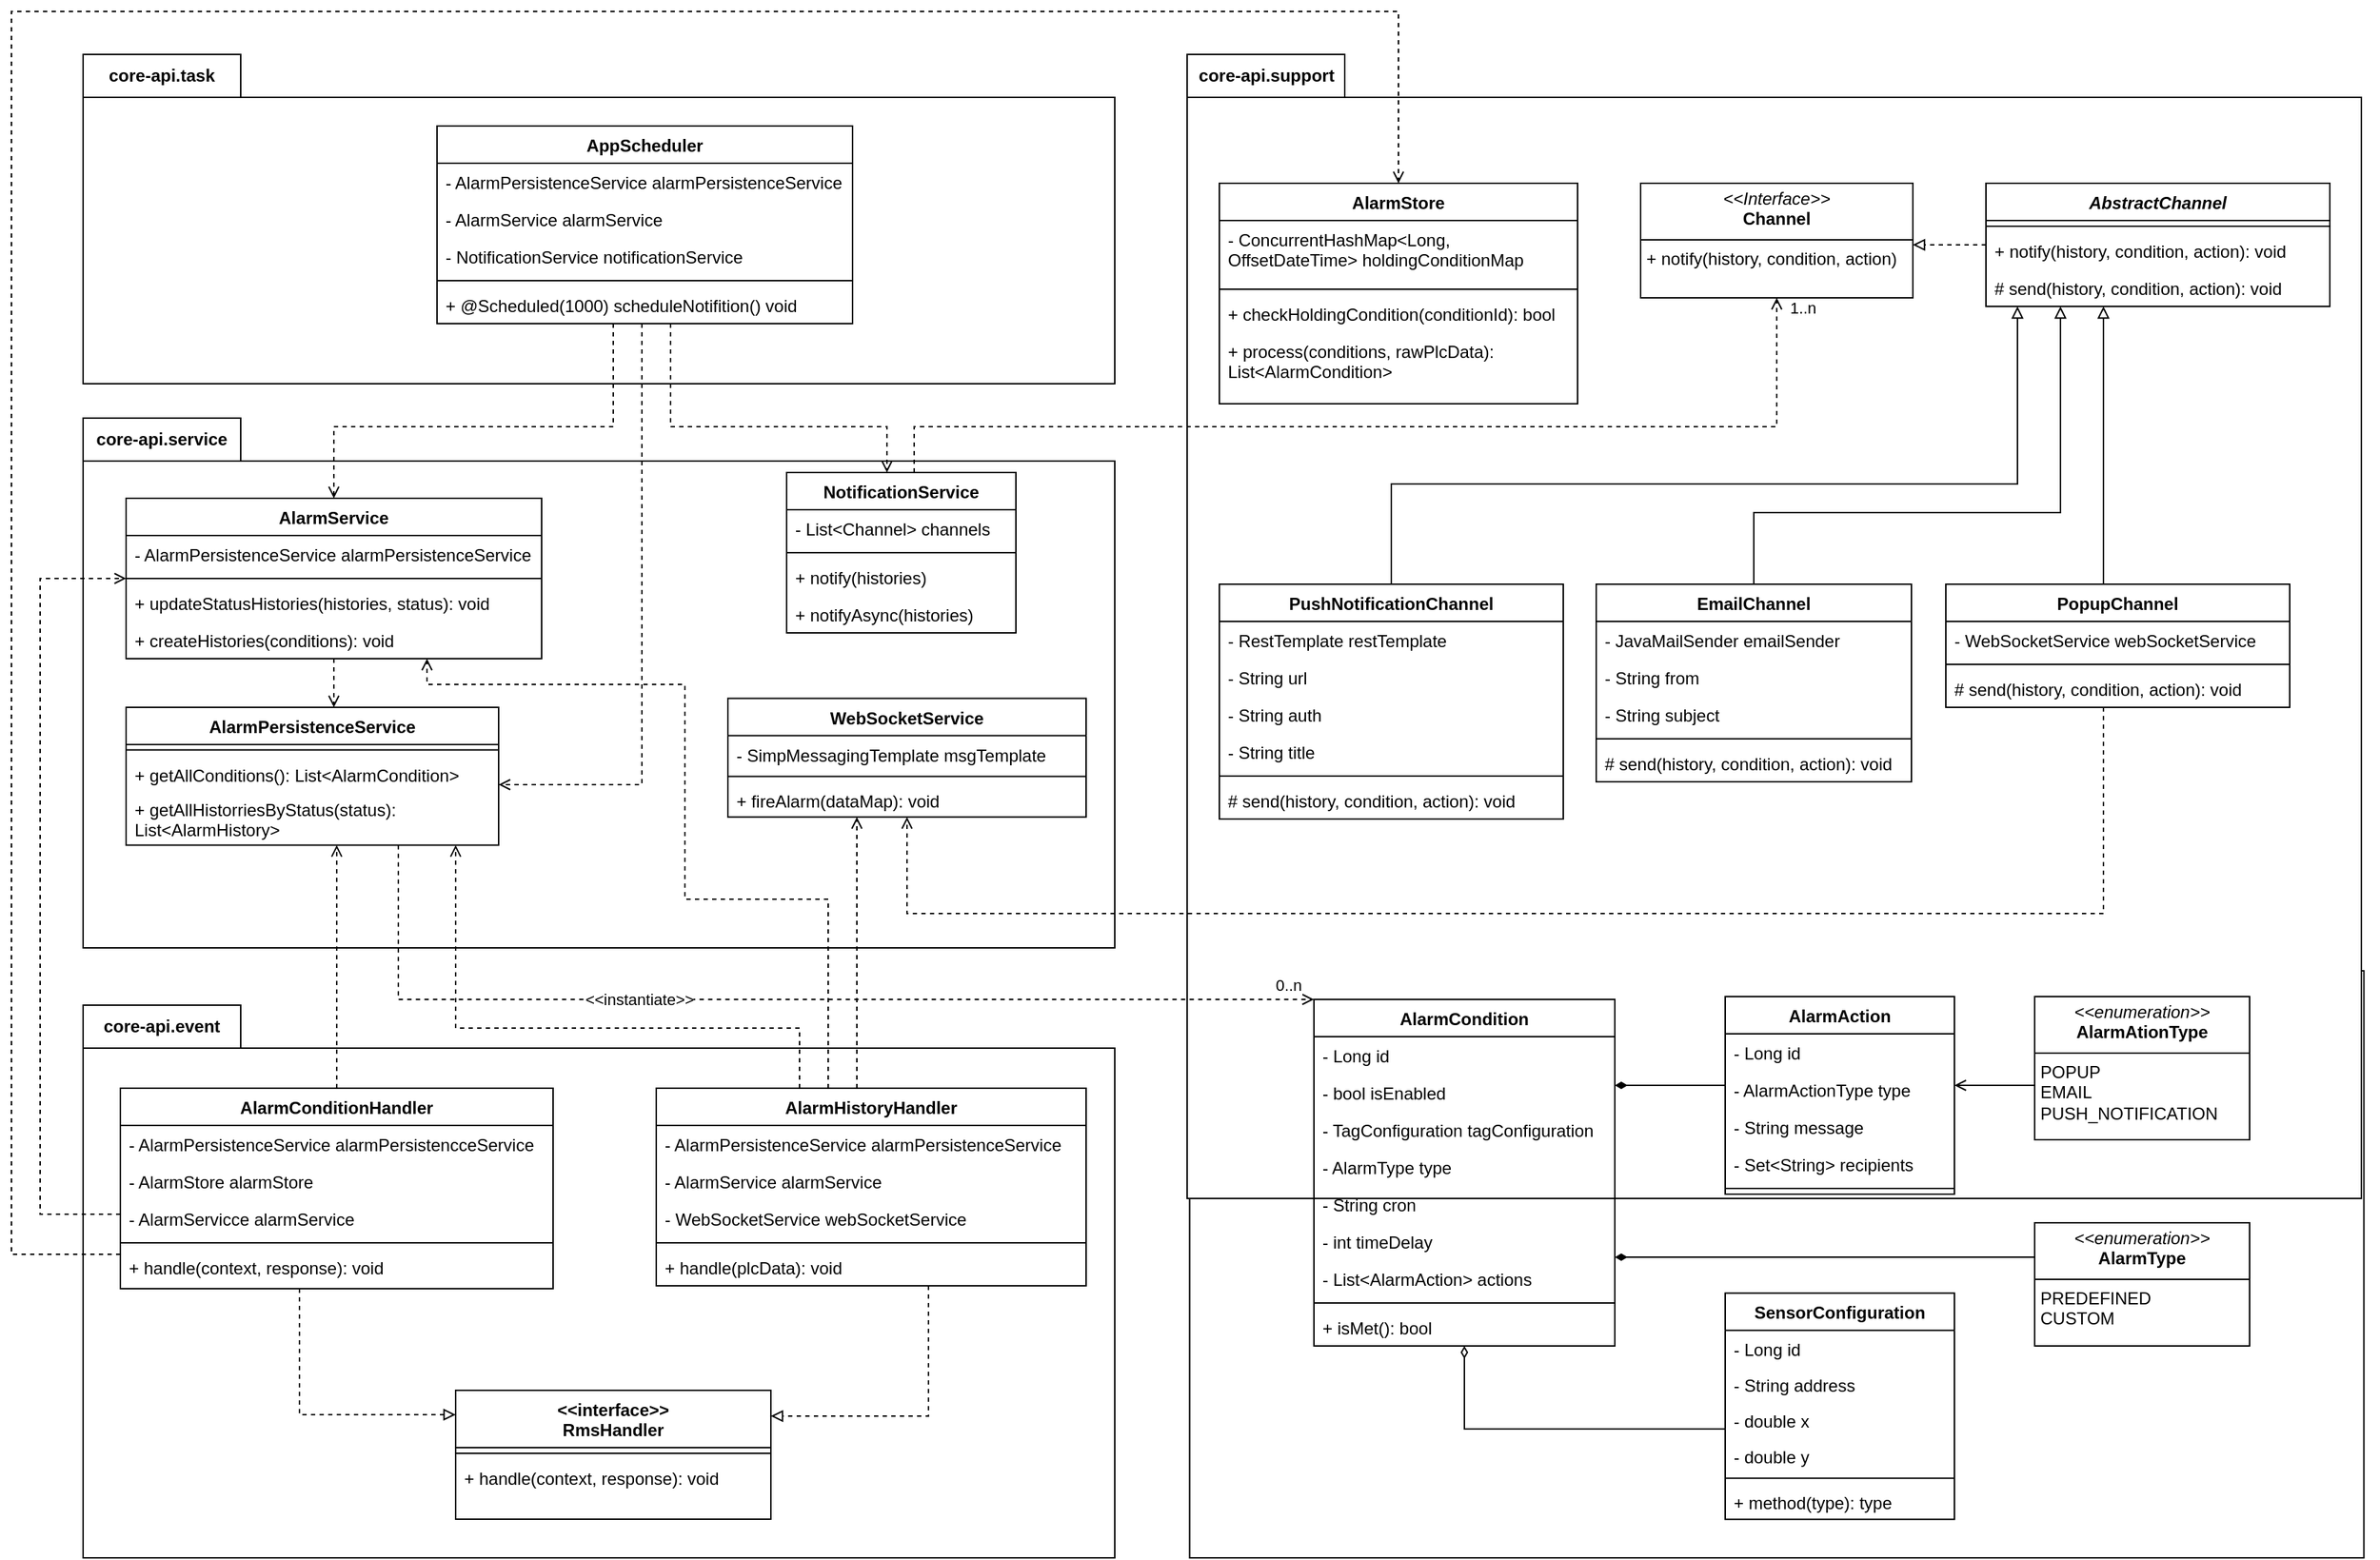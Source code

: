 <mxfile>
    <diagram id="C5RBs43oDa-KdzZeNtuy" name="Page-1">
        <mxGraphModel dx="1886" dy="2109" grid="1" gridSize="10" guides="1" tooltips="1" connect="1" arrows="1" fold="1" page="1" pageScale="1" pageWidth="827" pageHeight="1169" math="0" shadow="0">
            <root>
                <mxCell id="WIyWlLk6GJQsqaUBKTNV-0"/>
                <mxCell id="WIyWlLk6GJQsqaUBKTNV-1" parent="WIyWlLk6GJQsqaUBKTNV-0"/>
                <mxCell id="fAoh8K1bPUtgcd4ZRGai-116" value="core-model" style="shape=folder;fontStyle=1;tabWidth=110;tabHeight=30;tabPosition=left;html=1;boundedLbl=1;labelInHeader=1;container=1;collapsible=0;whiteSpace=wrap;" parent="WIyWlLk6GJQsqaUBKTNV-1" vertex="1">
                    <mxGeometry x="852.25" y="-500" width="819.5" height="440" as="geometry"/>
                </mxCell>
                <mxCell id="fAoh8K1bPUtgcd4ZRGai-117" value="" style="html=1;strokeColor=none;resizeWidth=1;resizeHeight=1;fillColor=none;part=1;connectable=0;allowArrows=0;deletable=0;whiteSpace=wrap;" parent="fAoh8K1bPUtgcd4ZRGai-116" vertex="1">
                    <mxGeometry width="819.5" height="308" relative="1" as="geometry">
                        <mxPoint y="30" as="offset"/>
                    </mxGeometry>
                </mxCell>
                <mxCell id="fAoh8K1bPUtgcd4ZRGai-118" value="" style="html=1;strokeColor=none;resizeWidth=1;resizeHeight=1;fillColor=none;part=1;connectable=0;allowArrows=0;deletable=0;whiteSpace=wrap;" parent="fAoh8K1bPUtgcd4ZRGai-116" vertex="1">
                    <mxGeometry width="819.5" height="308" relative="1" as="geometry">
                        <mxPoint x="10" y="40" as="offset"/>
                    </mxGeometry>
                </mxCell>
                <mxCell id="7p1xKEQTSHK_L7sdnTpP-94" value="SensorConfiguration" style="swimlane;fontStyle=1;align=center;verticalAlign=top;childLayout=stackLayout;horizontal=1;startSize=26;horizontalStack=0;resizeParent=1;resizeParentMax=0;resizeLast=0;collapsible=1;marginBottom=0;whiteSpace=wrap;html=1;" parent="fAoh8K1bPUtgcd4ZRGai-116" vertex="1">
                    <mxGeometry x="373.75" y="255.13" width="160" height="158" as="geometry"/>
                </mxCell>
                <mxCell id="7p1xKEQTSHK_L7sdnTpP-95" value="- Long id&amp;nbsp;" style="text;strokeColor=none;fillColor=none;align=left;verticalAlign=top;spacingLeft=4;spacingRight=4;overflow=hidden;rotatable=0;points=[[0,0.5],[1,0.5]];portConstraint=eastwest;whiteSpace=wrap;html=1;" parent="7p1xKEQTSHK_L7sdnTpP-94" vertex="1">
                    <mxGeometry y="26" width="160" height="24.87" as="geometry"/>
                </mxCell>
                <mxCell id="7p1xKEQTSHK_L7sdnTpP-98" value="- String address" style="text;strokeColor=none;fillColor=none;align=left;verticalAlign=top;spacingLeft=4;spacingRight=4;overflow=hidden;rotatable=0;points=[[0,0.5],[1,0.5]];portConstraint=eastwest;whiteSpace=wrap;html=1;" parent="7p1xKEQTSHK_L7sdnTpP-94" vertex="1">
                    <mxGeometry y="50.87" width="160" height="24.87" as="geometry"/>
                </mxCell>
                <mxCell id="7p1xKEQTSHK_L7sdnTpP-99" value="- double x" style="text;strokeColor=none;fillColor=none;align=left;verticalAlign=top;spacingLeft=4;spacingRight=4;overflow=hidden;rotatable=0;points=[[0,0.5],[1,0.5]];portConstraint=eastwest;whiteSpace=wrap;html=1;" parent="7p1xKEQTSHK_L7sdnTpP-94" vertex="1">
                    <mxGeometry y="75.739" width="160" height="24.87" as="geometry"/>
                </mxCell>
                <mxCell id="7p1xKEQTSHK_L7sdnTpP-100" value="- double y" style="text;strokeColor=none;fillColor=none;align=left;verticalAlign=top;spacingLeft=4;spacingRight=4;overflow=hidden;rotatable=0;points=[[0,0.5],[1,0.5]];portConstraint=eastwest;whiteSpace=wrap;html=1;" parent="7p1xKEQTSHK_L7sdnTpP-94" vertex="1">
                    <mxGeometry y="100.609" width="160" height="24.87" as="geometry"/>
                </mxCell>
                <mxCell id="7p1xKEQTSHK_L7sdnTpP-96" value="" style="line;strokeWidth=1;fillColor=none;align=left;verticalAlign=middle;spacingTop=-1;spacingLeft=3;spacingRight=3;rotatable=0;labelPosition=right;points=[];portConstraint=eastwest;strokeColor=inherit;" parent="7p1xKEQTSHK_L7sdnTpP-94" vertex="1">
                    <mxGeometry y="125.478" width="160" height="7.652" as="geometry"/>
                </mxCell>
                <mxCell id="7p1xKEQTSHK_L7sdnTpP-97" value="+ method(type): type" style="text;strokeColor=none;fillColor=none;align=left;verticalAlign=top;spacingLeft=4;spacingRight=4;overflow=hidden;rotatable=0;points=[[0,0.5],[1,0.5]];portConstraint=eastwest;whiteSpace=wrap;html=1;" parent="7p1xKEQTSHK_L7sdnTpP-94" vertex="1">
                    <mxGeometry y="133.13" width="160" height="24.87" as="geometry"/>
                </mxCell>
                <mxCell id="fAoh8K1bPUtgcd4ZRGai-112" value="core-api.support" style="shape=folder;fontStyle=1;tabWidth=110;tabHeight=30;tabPosition=left;html=1;boundedLbl=1;labelInHeader=1;container=1;collapsible=0;whiteSpace=wrap;" parent="WIyWlLk6GJQsqaUBKTNV-1" vertex="1">
                    <mxGeometry x="850.5" y="-1110" width="819.5" height="799" as="geometry"/>
                </mxCell>
                <mxCell id="fAoh8K1bPUtgcd4ZRGai-113" value="" style="html=1;strokeColor=none;resizeWidth=1;resizeHeight=1;fillColor=none;part=1;connectable=0;allowArrows=0;deletable=0;whiteSpace=wrap;" parent="fAoh8K1bPUtgcd4ZRGai-112" vertex="1">
                    <mxGeometry width="819.5" height="406" relative="1" as="geometry">
                        <mxPoint y="30" as="offset"/>
                    </mxGeometry>
                </mxCell>
                <mxCell id="fAoh8K1bPUtgcd4ZRGai-114" value="" style="html=1;strokeColor=none;resizeWidth=1;resizeHeight=1;fillColor=none;part=1;connectable=0;allowArrows=0;deletable=0;whiteSpace=wrap;" parent="fAoh8K1bPUtgcd4ZRGai-112" vertex="1">
                    <mxGeometry width="819.5" height="406" relative="1" as="geometry">
                        <mxPoint x="10" y="40" as="offset"/>
                    </mxGeometry>
                </mxCell>
                <mxCell id="fAoh8K1bPUtgcd4ZRGai-101" value="" style="html=1;strokeColor=none;resizeWidth=1;resizeHeight=1;fillColor=none;part=1;connectable=0;allowArrows=0;deletable=0;whiteSpace=wrap;" parent="fAoh8K1bPUtgcd4ZRGai-112" vertex="1">
                    <mxGeometry x="-300.5" y="540" width="720.0" height="259" as="geometry">
                        <mxPoint x="10" y="40" as="offset"/>
                    </mxGeometry>
                </mxCell>
                <mxCell id="fAoh8K1bPUtgcd4ZRGai-109" value="core-api.event" style="shape=folder;fontStyle=1;tabWidth=110;tabHeight=30;tabPosition=left;html=1;boundedLbl=1;labelInHeader=1;container=1;collapsible=0;whiteSpace=wrap;" parent="WIyWlLk6GJQsqaUBKTNV-1" vertex="1">
                    <mxGeometry x="80" y="-446" width="720" height="386" as="geometry"/>
                </mxCell>
                <mxCell id="fAoh8K1bPUtgcd4ZRGai-110" value="" style="html=1;strokeColor=none;resizeWidth=1;resizeHeight=1;fillColor=none;part=1;connectable=0;allowArrows=0;deletable=0;whiteSpace=wrap;" parent="fAoh8K1bPUtgcd4ZRGai-109" vertex="1">
                    <mxGeometry width="720.0" height="270.2" relative="1" as="geometry">
                        <mxPoint y="30" as="offset"/>
                    </mxGeometry>
                </mxCell>
                <mxCell id="fAoh8K1bPUtgcd4ZRGai-111" value="" style="html=1;strokeColor=none;resizeWidth=1;resizeHeight=1;fillColor=none;part=1;connectable=0;allowArrows=0;deletable=0;whiteSpace=wrap;" parent="fAoh8K1bPUtgcd4ZRGai-109" vertex="1">
                    <mxGeometry width="720.0" height="270.2" relative="1" as="geometry">
                        <mxPoint x="10" y="40" as="offset"/>
                    </mxGeometry>
                </mxCell>
                <mxCell id="fAoh8K1bPUtgcd4ZRGai-99" value="core-api.service" style="shape=folder;fontStyle=1;tabWidth=110;tabHeight=30;tabPosition=left;html=1;boundedLbl=1;labelInHeader=1;container=0;collapsible=0;whiteSpace=wrap;" parent="WIyWlLk6GJQsqaUBKTNV-1" vertex="1">
                    <mxGeometry x="80" y="-856" width="720" height="370" as="geometry"/>
                </mxCell>
                <mxCell id="fAoh8K1bPUtgcd4ZRGai-94" value="core-api.task" style="shape=folder;fontStyle=1;tabWidth=110;tabHeight=30;tabPosition=left;html=1;boundedLbl=1;labelInHeader=1;container=1;collapsible=0;whiteSpace=wrap;" parent="WIyWlLk6GJQsqaUBKTNV-1" vertex="1">
                    <mxGeometry x="80" y="-1110" width="720" height="230" as="geometry"/>
                </mxCell>
                <mxCell id="fAoh8K1bPUtgcd4ZRGai-95" value="" style="html=1;strokeColor=none;resizeWidth=1;resizeHeight=1;fillColor=none;part=1;connectable=0;allowArrows=0;deletable=0;whiteSpace=wrap;" parent="fAoh8K1bPUtgcd4ZRGai-94" vertex="1">
                    <mxGeometry width="720.0" height="161" relative="1" as="geometry">
                        <mxPoint y="30" as="offset"/>
                    </mxGeometry>
                </mxCell>
                <mxCell id="fAoh8K1bPUtgcd4ZRGai-98" value="" style="html=1;strokeColor=none;resizeWidth=1;resizeHeight=1;fillColor=none;part=1;connectable=0;allowArrows=0;deletable=0;whiteSpace=wrap;" parent="fAoh8K1bPUtgcd4ZRGai-94" vertex="1">
                    <mxGeometry width="720.0" height="161" relative="1" as="geometry">
                        <mxPoint x="10" y="40" as="offset"/>
                    </mxGeometry>
                </mxCell>
                <mxCell id="7p1xKEQTSHK_L7sdnTpP-13" style="edgeStyle=orthogonalEdgeStyle;rounded=0;orthogonalLoop=1;jettySize=auto;html=1;endArrow=block;endFill=0;dashed=1;" parent="WIyWlLk6GJQsqaUBKTNV-1" source="zkfFHV4jXpPFQw0GAbJ--0" target="zkfFHV4jXpPFQw0GAbJ--6" edge="1">
                    <mxGeometry relative="1" as="geometry">
                        <Array as="points">
                            <mxPoint x="670" y="-159"/>
                            <mxPoint x="470" y="-159"/>
                        </Array>
                    </mxGeometry>
                </mxCell>
                <mxCell id="fAoh8K1bPUtgcd4ZRGai-77" style="edgeStyle=orthogonalEdgeStyle;rounded=0;orthogonalLoop=1;jettySize=auto;html=1;endArrow=open;endFill=0;dashed=1;" parent="WIyWlLk6GJQsqaUBKTNV-1" source="zkfFHV4jXpPFQw0GAbJ--0" target="7p1xKEQTSHK_L7sdnTpP-38" edge="1">
                    <mxGeometry relative="1" as="geometry">
                        <Array as="points">
                            <mxPoint x="620" y="-480"/>
                            <mxPoint x="620" y="-480"/>
                        </Array>
                    </mxGeometry>
                </mxCell>
                <mxCell id="fAoh8K1bPUtgcd4ZRGai-120" style="edgeStyle=orthogonalEdgeStyle;rounded=0;orthogonalLoop=1;jettySize=auto;html=1;endArrow=open;endFill=0;dashed=1;" parent="WIyWlLk6GJQsqaUBKTNV-1" source="zkfFHV4jXpPFQw0GAbJ--0" target="7p1xKEQTSHK_L7sdnTpP-34" edge="1">
                    <mxGeometry relative="1" as="geometry">
                        <Array as="points">
                            <mxPoint x="580" y="-430"/>
                            <mxPoint x="340" y="-430"/>
                        </Array>
                    </mxGeometry>
                </mxCell>
                <mxCell id="fAoh8K1bPUtgcd4ZRGai-125" style="edgeStyle=orthogonalEdgeStyle;rounded=0;orthogonalLoop=1;jettySize=auto;html=1;endArrow=open;endFill=0;dashed=1;" parent="WIyWlLk6GJQsqaUBKTNV-1" source="zkfFHV4jXpPFQw0GAbJ--0" target="7p1xKEQTSHK_L7sdnTpP-21" edge="1">
                    <mxGeometry relative="1" as="geometry">
                        <Array as="points">
                            <mxPoint x="600" y="-520"/>
                            <mxPoint x="500" y="-520"/>
                            <mxPoint x="500" y="-670"/>
                            <mxPoint x="320" y="-670"/>
                        </Array>
                    </mxGeometry>
                </mxCell>
                <mxCell id="zkfFHV4jXpPFQw0GAbJ--0" value="AlarmHistoryHandler" style="swimlane;fontStyle=1;align=center;verticalAlign=top;childLayout=stackLayout;horizontal=1;startSize=26;horizontalStack=0;resizeParent=1;resizeLast=0;collapsible=1;marginBottom=0;rounded=0;shadow=0;strokeWidth=1;" parent="WIyWlLk6GJQsqaUBKTNV-1" vertex="1">
                    <mxGeometry x="480" y="-388" width="300" height="138" as="geometry">
                        <mxRectangle x="230" y="140" width="160" height="26" as="alternateBounds"/>
                    </mxGeometry>
                </mxCell>
                <mxCell id="zkfFHV4jXpPFQw0GAbJ--1" value="- AlarmPersistenceService alarmPersistenceService" style="text;align=left;verticalAlign=top;spacingLeft=4;spacingRight=4;overflow=hidden;rotatable=0;points=[[0,0.5],[1,0.5]];portConstraint=eastwest;" parent="zkfFHV4jXpPFQw0GAbJ--0" vertex="1">
                    <mxGeometry y="26" width="300" height="26" as="geometry"/>
                </mxCell>
                <mxCell id="zkfFHV4jXpPFQw0GAbJ--2" value="- AlarmService alarmService " style="text;align=left;verticalAlign=top;spacingLeft=4;spacingRight=4;overflow=hidden;rotatable=0;points=[[0,0.5],[1,0.5]];portConstraint=eastwest;rounded=0;shadow=0;html=0;" parent="zkfFHV4jXpPFQw0GAbJ--0" vertex="1">
                    <mxGeometry y="52" width="300" height="26" as="geometry"/>
                </mxCell>
                <mxCell id="zkfFHV4jXpPFQw0GAbJ--3" value="- WebSocketService webSocketService" style="text;align=left;verticalAlign=top;spacingLeft=4;spacingRight=4;overflow=hidden;rotatable=0;points=[[0,0.5],[1,0.5]];portConstraint=eastwest;rounded=0;shadow=0;html=0;" parent="zkfFHV4jXpPFQw0GAbJ--0" vertex="1">
                    <mxGeometry y="78" width="300" height="26" as="geometry"/>
                </mxCell>
                <mxCell id="zkfFHV4jXpPFQw0GAbJ--4" value="" style="line;html=1;strokeWidth=1;align=left;verticalAlign=middle;spacingTop=-1;spacingLeft=3;spacingRight=3;rotatable=0;labelPosition=right;points=[];portConstraint=eastwest;" parent="zkfFHV4jXpPFQw0GAbJ--0" vertex="1">
                    <mxGeometry y="104" width="300" height="8" as="geometry"/>
                </mxCell>
                <mxCell id="zkfFHV4jXpPFQw0GAbJ--5" value="+ handle(plcData): void" style="text;align=left;verticalAlign=top;spacingLeft=4;spacingRight=4;overflow=hidden;rotatable=0;points=[[0,0.5],[1,0.5]];portConstraint=eastwest;" parent="zkfFHV4jXpPFQw0GAbJ--0" vertex="1">
                    <mxGeometry y="112" width="300" height="26" as="geometry"/>
                </mxCell>
                <mxCell id="zkfFHV4jXpPFQw0GAbJ--6" value="&lt;&lt;interface&gt;&gt;&#10;RmsHandler" style="swimlane;fontStyle=1;align=center;verticalAlign=top;childLayout=stackLayout;horizontal=1;startSize=40;horizontalStack=0;resizeParent=1;resizeLast=0;collapsible=1;marginBottom=0;rounded=0;shadow=0;strokeWidth=1;" parent="WIyWlLk6GJQsqaUBKTNV-1" vertex="1">
                    <mxGeometry x="340" y="-177" width="220" height="90" as="geometry">
                        <mxRectangle x="130" y="380" width="160" height="26" as="alternateBounds"/>
                    </mxGeometry>
                </mxCell>
                <mxCell id="zkfFHV4jXpPFQw0GAbJ--9" value="" style="line;html=1;strokeWidth=1;align=left;verticalAlign=middle;spacingTop=-1;spacingLeft=3;spacingRight=3;rotatable=0;labelPosition=right;points=[];portConstraint=eastwest;" parent="zkfFHV4jXpPFQw0GAbJ--6" vertex="1">
                    <mxGeometry y="40" width="220" height="8" as="geometry"/>
                </mxCell>
                <mxCell id="zkfFHV4jXpPFQw0GAbJ--11" value="+ handle(context, response): void" style="text;align=left;verticalAlign=top;spacingLeft=4;spacingRight=4;overflow=hidden;rotatable=0;points=[[0,0.5],[1,0.5]];portConstraint=eastwest;" parent="zkfFHV4jXpPFQw0GAbJ--6" vertex="1">
                    <mxGeometry y="48" width="220" height="26" as="geometry"/>
                </mxCell>
                <mxCell id="7p1xKEQTSHK_L7sdnTpP-14" style="edgeStyle=orthogonalEdgeStyle;rounded=0;orthogonalLoop=1;jettySize=auto;html=1;endArrow=block;endFill=0;dashed=1;" parent="WIyWlLk6GJQsqaUBKTNV-1" source="zkfFHV4jXpPFQw0GAbJ--17" target="zkfFHV4jXpPFQw0GAbJ--6" edge="1">
                    <mxGeometry relative="1" as="geometry">
                        <Array as="points">
                            <mxPoint x="231" y="-160"/>
                            <mxPoint x="410" y="-160"/>
                        </Array>
                    </mxGeometry>
                </mxCell>
                <mxCell id="fAoh8K1bPUtgcd4ZRGai-79" style="edgeStyle=orthogonalEdgeStyle;rounded=0;orthogonalLoop=1;jettySize=auto;html=1;endArrow=open;endFill=0;dashed=1;" parent="WIyWlLk6GJQsqaUBKTNV-1" source="zkfFHV4jXpPFQw0GAbJ--17" target="7p1xKEQTSHK_L7sdnTpP-34" edge="1">
                    <mxGeometry relative="1" as="geometry">
                        <Array as="points">
                            <mxPoint x="257" y="-440"/>
                            <mxPoint x="257" y="-440"/>
                        </Array>
                    </mxGeometry>
                </mxCell>
                <mxCell id="fAoh8K1bPUtgcd4ZRGai-80" style="edgeStyle=orthogonalEdgeStyle;rounded=0;orthogonalLoop=1;jettySize=auto;html=1;dashed=1;endArrow=open;endFill=0;" parent="WIyWlLk6GJQsqaUBKTNV-1" source="zkfFHV4jXpPFQw0GAbJ--17" target="7p1xKEQTSHK_L7sdnTpP-42" edge="1">
                    <mxGeometry relative="1" as="geometry">
                        <Array as="points">
                            <mxPoint x="30" y="-272"/>
                            <mxPoint x="30" y="-1140"/>
                            <mxPoint x="998" y="-1140"/>
                        </Array>
                    </mxGeometry>
                </mxCell>
                <mxCell id="fAoh8K1bPUtgcd4ZRGai-81" style="edgeStyle=orthogonalEdgeStyle;rounded=0;orthogonalLoop=1;jettySize=auto;html=1;dashed=1;endArrow=open;endFill=0;" parent="WIyWlLk6GJQsqaUBKTNV-1" source="zkfFHV4jXpPFQw0GAbJ--17" target="7p1xKEQTSHK_L7sdnTpP-21" edge="1">
                    <mxGeometry relative="1" as="geometry">
                        <Array as="points">
                            <mxPoint x="50" y="-300"/>
                            <mxPoint x="50" y="-744"/>
                        </Array>
                    </mxGeometry>
                </mxCell>
                <mxCell id="zkfFHV4jXpPFQw0GAbJ--17" value="AlarmConditionHandler" style="swimlane;fontStyle=1;align=center;verticalAlign=top;childLayout=stackLayout;horizontal=1;startSize=26;horizontalStack=0;resizeParent=1;resizeLast=0;collapsible=1;marginBottom=0;rounded=0;shadow=0;strokeWidth=1;" parent="WIyWlLk6GJQsqaUBKTNV-1" vertex="1">
                    <mxGeometry x="106" y="-388" width="302" height="140" as="geometry">
                        <mxRectangle x="550" y="140" width="160" height="26" as="alternateBounds"/>
                    </mxGeometry>
                </mxCell>
                <mxCell id="zkfFHV4jXpPFQw0GAbJ--18" value="- AlarmPersistenceService alarmPersistencceService" style="text;align=left;verticalAlign=top;spacingLeft=4;spacingRight=4;overflow=hidden;rotatable=0;points=[[0,0.5],[1,0.5]];portConstraint=eastwest;" parent="zkfFHV4jXpPFQw0GAbJ--17" vertex="1">
                    <mxGeometry y="26" width="302" height="26" as="geometry"/>
                </mxCell>
                <mxCell id="zkfFHV4jXpPFQw0GAbJ--19" value="- AlarmStore alarmStore" style="text;align=left;verticalAlign=top;spacingLeft=4;spacingRight=4;overflow=hidden;rotatable=0;points=[[0,0.5],[1,0.5]];portConstraint=eastwest;rounded=0;shadow=0;html=0;" parent="zkfFHV4jXpPFQw0GAbJ--17" vertex="1">
                    <mxGeometry y="52" width="302" height="26" as="geometry"/>
                </mxCell>
                <mxCell id="zkfFHV4jXpPFQw0GAbJ--20" value="- AlarmServicce alarmService" style="text;align=left;verticalAlign=top;spacingLeft=4;spacingRight=4;overflow=hidden;rotatable=0;points=[[0,0.5],[1,0.5]];portConstraint=eastwest;rounded=0;shadow=0;html=0;" parent="zkfFHV4jXpPFQw0GAbJ--17" vertex="1">
                    <mxGeometry y="78" width="302" height="26" as="geometry"/>
                </mxCell>
                <mxCell id="zkfFHV4jXpPFQw0GAbJ--23" value="" style="line;html=1;strokeWidth=1;align=left;verticalAlign=middle;spacingTop=-1;spacingLeft=3;spacingRight=3;rotatable=0;labelPosition=right;points=[];portConstraint=eastwest;" parent="zkfFHV4jXpPFQw0GAbJ--17" vertex="1">
                    <mxGeometry y="104" width="302" height="8" as="geometry"/>
                </mxCell>
                <mxCell id="zkfFHV4jXpPFQw0GAbJ--24" value="+ handle(context, response): void" style="text;align=left;verticalAlign=top;spacingLeft=4;spacingRight=4;overflow=hidden;rotatable=0;points=[[0,0.5],[1,0.5]];portConstraint=eastwest;" parent="zkfFHV4jXpPFQw0GAbJ--17" vertex="1">
                    <mxGeometry y="112" width="302" height="26" as="geometry"/>
                </mxCell>
                <mxCell id="fAoh8K1bPUtgcd4ZRGai-73" style="edgeStyle=orthogonalEdgeStyle;rounded=0;orthogonalLoop=1;jettySize=auto;html=1;entryX=0.5;entryY=0;entryDx=0;entryDy=0;endArrow=open;endFill=0;dashed=1;" parent="WIyWlLk6GJQsqaUBKTNV-1" source="7p1xKEQTSHK_L7sdnTpP-9" target="7p1xKEQTSHK_L7sdnTpP-21" edge="1">
                    <mxGeometry relative="1" as="geometry">
                        <Array as="points">
                            <mxPoint x="450" y="-850"/>
                            <mxPoint x="255" y="-850"/>
                        </Array>
                    </mxGeometry>
                </mxCell>
                <mxCell id="fAoh8K1bPUtgcd4ZRGai-74" style="edgeStyle=orthogonalEdgeStyle;rounded=0;orthogonalLoop=1;jettySize=auto;html=1;endArrow=open;endFill=0;dashed=1;" parent="WIyWlLk6GJQsqaUBKTNV-1" source="7p1xKEQTSHK_L7sdnTpP-9" target="7p1xKEQTSHK_L7sdnTpP-29" edge="1">
                    <mxGeometry relative="1" as="geometry">
                        <Array as="points">
                            <mxPoint x="490" y="-850"/>
                            <mxPoint x="641" y="-850"/>
                        </Array>
                    </mxGeometry>
                </mxCell>
                <mxCell id="fAoh8K1bPUtgcd4ZRGai-76" style="edgeStyle=orthogonalEdgeStyle;rounded=0;orthogonalLoop=1;jettySize=auto;html=1;dashed=1;endArrow=open;endFill=0;" parent="WIyWlLk6GJQsqaUBKTNV-1" source="7p1xKEQTSHK_L7sdnTpP-9" target="7p1xKEQTSHK_L7sdnTpP-34" edge="1">
                    <mxGeometry relative="1" as="geometry">
                        <Array as="points">
                            <mxPoint x="470" y="-600"/>
                        </Array>
                    </mxGeometry>
                </mxCell>
                <mxCell id="7p1xKEQTSHK_L7sdnTpP-9" value="AppScheduler" style="swimlane;fontStyle=1;align=center;verticalAlign=top;childLayout=stackLayout;horizontal=1;startSize=26;horizontalStack=0;resizeParent=1;resizeParentMax=0;resizeLast=0;collapsible=1;marginBottom=0;whiteSpace=wrap;html=1;" parent="WIyWlLk6GJQsqaUBKTNV-1" vertex="1">
                    <mxGeometry x="327" y="-1060" width="290" height="138" as="geometry"/>
                </mxCell>
                <mxCell id="7p1xKEQTSHK_L7sdnTpP-10" value="- AlarmPersistenceService alarmPersistenceService" style="text;strokeColor=none;fillColor=none;align=left;verticalAlign=top;spacingLeft=4;spacingRight=4;overflow=hidden;rotatable=0;points=[[0,0.5],[1,0.5]];portConstraint=eastwest;whiteSpace=wrap;html=1;" parent="7p1xKEQTSHK_L7sdnTpP-9" vertex="1">
                    <mxGeometry y="26" width="290" height="26" as="geometry"/>
                </mxCell>
                <mxCell id="7p1xKEQTSHK_L7sdnTpP-19" value="- AlarmService alarmService" style="text;strokeColor=none;fillColor=none;align=left;verticalAlign=top;spacingLeft=4;spacingRight=4;overflow=hidden;rotatable=0;points=[[0,0.5],[1,0.5]];portConstraint=eastwest;whiteSpace=wrap;html=1;" parent="7p1xKEQTSHK_L7sdnTpP-9" vertex="1">
                    <mxGeometry y="52" width="290" height="26" as="geometry"/>
                </mxCell>
                <mxCell id="7p1xKEQTSHK_L7sdnTpP-20" value="- NotificationService notificationService" style="text;strokeColor=none;fillColor=none;align=left;verticalAlign=top;spacingLeft=4;spacingRight=4;overflow=hidden;rotatable=0;points=[[0,0.5],[1,0.5]];portConstraint=eastwest;whiteSpace=wrap;html=1;" parent="7p1xKEQTSHK_L7sdnTpP-9" vertex="1">
                    <mxGeometry y="78" width="290" height="26" as="geometry"/>
                </mxCell>
                <mxCell id="7p1xKEQTSHK_L7sdnTpP-11" value="" style="line;strokeWidth=1;fillColor=none;align=left;verticalAlign=middle;spacingTop=-1;spacingLeft=3;spacingRight=3;rotatable=0;labelPosition=right;points=[];portConstraint=eastwest;strokeColor=inherit;" parent="7p1xKEQTSHK_L7sdnTpP-9" vertex="1">
                    <mxGeometry y="104" width="290" height="8" as="geometry"/>
                </mxCell>
                <mxCell id="7p1xKEQTSHK_L7sdnTpP-12" value="+ @Scheduled(1000) scheduleNotifition() void&amp;nbsp;" style="text;strokeColor=none;fillColor=none;align=left;verticalAlign=top;spacingLeft=4;spacingRight=4;overflow=hidden;rotatable=0;points=[[0,0.5],[1,0.5]];portConstraint=eastwest;whiteSpace=wrap;html=1;" parent="7p1xKEQTSHK_L7sdnTpP-9" vertex="1">
                    <mxGeometry y="112" width="290" height="26" as="geometry"/>
                </mxCell>
                <mxCell id="fAoh8K1bPUtgcd4ZRGai-78" style="edgeStyle=orthogonalEdgeStyle;rounded=0;orthogonalLoop=1;jettySize=auto;html=1;endArrow=open;endFill=0;dashed=1;" parent="WIyWlLk6GJQsqaUBKTNV-1" source="7p1xKEQTSHK_L7sdnTpP-21" target="7p1xKEQTSHK_L7sdnTpP-34" edge="1">
                    <mxGeometry relative="1" as="geometry">
                        <Array as="points">
                            <mxPoint x="255" y="-630"/>
                            <mxPoint x="255" y="-630"/>
                        </Array>
                    </mxGeometry>
                </mxCell>
                <mxCell id="7p1xKEQTSHK_L7sdnTpP-21" value="AlarmService" style="swimlane;fontStyle=1;align=center;verticalAlign=top;childLayout=stackLayout;horizontal=1;startSize=26;horizontalStack=0;resizeParent=1;resizeParentMax=0;resizeLast=0;collapsible=1;marginBottom=0;whiteSpace=wrap;html=1;" parent="WIyWlLk6GJQsqaUBKTNV-1" vertex="1">
                    <mxGeometry x="110" y="-800" width="290" height="112" as="geometry"/>
                </mxCell>
                <mxCell id="7p1xKEQTSHK_L7sdnTpP-24" value="- AlarmPersistenceService alarmPersistenceService" style="text;strokeColor=none;fillColor=none;align=left;verticalAlign=top;spacingLeft=4;spacingRight=4;overflow=hidden;rotatable=0;points=[[0,0.5],[1,0.5]];portConstraint=eastwest;whiteSpace=wrap;html=1;" parent="7p1xKEQTSHK_L7sdnTpP-21" vertex="1">
                    <mxGeometry y="26" width="290" height="26" as="geometry"/>
                </mxCell>
                <mxCell id="7p1xKEQTSHK_L7sdnTpP-23" value="" style="line;strokeWidth=1;fillColor=none;align=left;verticalAlign=middle;spacingTop=-1;spacingLeft=3;spacingRight=3;rotatable=0;labelPosition=right;points=[];portConstraint=eastwest;strokeColor=inherit;" parent="7p1xKEQTSHK_L7sdnTpP-21" vertex="1">
                    <mxGeometry y="52" width="290" height="8" as="geometry"/>
                </mxCell>
                <mxCell id="7p1xKEQTSHK_L7sdnTpP-25" value="+ updateStatusHistories(histories, status): void" style="text;strokeColor=none;fillColor=none;align=left;verticalAlign=top;spacingLeft=4;spacingRight=4;overflow=hidden;rotatable=0;points=[[0,0.5],[1,0.5]];portConstraint=eastwest;whiteSpace=wrap;html=1;" parent="7p1xKEQTSHK_L7sdnTpP-21" vertex="1">
                    <mxGeometry y="60" width="290" height="26" as="geometry"/>
                </mxCell>
                <mxCell id="7p1xKEQTSHK_L7sdnTpP-27" value="+ createHistories(conditions): void" style="text;strokeColor=none;fillColor=none;align=left;verticalAlign=top;spacingLeft=4;spacingRight=4;overflow=hidden;rotatable=0;points=[[0,0.5],[1,0.5]];portConstraint=eastwest;whiteSpace=wrap;html=1;" parent="7p1xKEQTSHK_L7sdnTpP-21" vertex="1">
                    <mxGeometry y="86" width="290" height="26" as="geometry"/>
                </mxCell>
                <mxCell id="fAoh8K1bPUtgcd4ZRGai-126" style="edgeStyle=orthogonalEdgeStyle;rounded=0;orthogonalLoop=1;jettySize=auto;html=1;dashed=1;endArrow=open;endFill=0;" parent="WIyWlLk6GJQsqaUBKTNV-1" source="7p1xKEQTSHK_L7sdnTpP-29" target="7p1xKEQTSHK_L7sdnTpP-52" edge="1">
                    <mxGeometry relative="1" as="geometry">
                        <Array as="points">
                            <mxPoint x="660" y="-850"/>
                            <mxPoint x="1262" y="-850"/>
                        </Array>
                    </mxGeometry>
                </mxCell>
                <mxCell id="fAoh8K1bPUtgcd4ZRGai-128" value="1..n" style="edgeLabel;html=1;align=center;verticalAlign=middle;resizable=0;points=[];" parent="fAoh8K1bPUtgcd4ZRGai-126" vertex="1" connectable="0">
                    <mxGeometry x="0.982" relative="1" as="geometry">
                        <mxPoint x="18" as="offset"/>
                    </mxGeometry>
                </mxCell>
                <mxCell id="7p1xKEQTSHK_L7sdnTpP-29" value="NotificationService" style="swimlane;fontStyle=1;align=center;verticalAlign=top;childLayout=stackLayout;horizontal=1;startSize=26;horizontalStack=0;resizeParent=1;resizeParentMax=0;resizeLast=0;collapsible=1;marginBottom=0;whiteSpace=wrap;html=1;" parent="WIyWlLk6GJQsqaUBKTNV-1" vertex="1">
                    <mxGeometry x="571" y="-818" width="160" height="112" as="geometry"/>
                </mxCell>
                <mxCell id="7p1xKEQTSHK_L7sdnTpP-30" value="- List&amp;lt;Channel&amp;gt; channels" style="text;strokeColor=none;fillColor=none;align=left;verticalAlign=top;spacingLeft=4;spacingRight=4;overflow=hidden;rotatable=0;points=[[0,0.5],[1,0.5]];portConstraint=eastwest;whiteSpace=wrap;html=1;" parent="7p1xKEQTSHK_L7sdnTpP-29" vertex="1">
                    <mxGeometry y="26" width="160" height="26" as="geometry"/>
                </mxCell>
                <mxCell id="7p1xKEQTSHK_L7sdnTpP-31" value="" style="line;strokeWidth=1;fillColor=none;align=left;verticalAlign=middle;spacingTop=-1;spacingLeft=3;spacingRight=3;rotatable=0;labelPosition=right;points=[];portConstraint=eastwest;strokeColor=inherit;" parent="7p1xKEQTSHK_L7sdnTpP-29" vertex="1">
                    <mxGeometry y="52" width="160" height="8" as="geometry"/>
                </mxCell>
                <mxCell id="7p1xKEQTSHK_L7sdnTpP-32" value="+ notify(histories)" style="text;strokeColor=none;fillColor=none;align=left;verticalAlign=top;spacingLeft=4;spacingRight=4;overflow=hidden;rotatable=0;points=[[0,0.5],[1,0.5]];portConstraint=eastwest;whiteSpace=wrap;html=1;" parent="7p1xKEQTSHK_L7sdnTpP-29" vertex="1">
                    <mxGeometry y="60" width="160" height="26" as="geometry"/>
                </mxCell>
                <mxCell id="7p1xKEQTSHK_L7sdnTpP-33" value="+ notifyAsync(histories)" style="text;strokeColor=none;fillColor=none;align=left;verticalAlign=top;spacingLeft=4;spacingRight=4;overflow=hidden;rotatable=0;points=[[0,0.5],[1,0.5]];portConstraint=eastwest;whiteSpace=wrap;html=1;" parent="7p1xKEQTSHK_L7sdnTpP-29" vertex="1">
                    <mxGeometry y="86" width="160" height="26" as="geometry"/>
                </mxCell>
                <mxCell id="fAoh8K1bPUtgcd4ZRGai-87" style="edgeStyle=orthogonalEdgeStyle;rounded=0;orthogonalLoop=1;jettySize=auto;html=1;dashed=1;endArrow=open;endFill=0;" parent="WIyWlLk6GJQsqaUBKTNV-1" source="7p1xKEQTSHK_L7sdnTpP-34" target="7p1xKEQTSHK_L7sdnTpP-71" edge="1">
                    <mxGeometry relative="1" as="geometry">
                        <mxPoint x="930" y="-370" as="targetPoint"/>
                        <Array as="points">
                            <mxPoint x="300" y="-450"/>
                        </Array>
                    </mxGeometry>
                </mxCell>
                <mxCell id="fAoh8K1bPUtgcd4ZRGai-88" value="&amp;lt;&amp;lt;instantiate&amp;gt;&amp;gt;" style="edgeLabel;html=1;align=center;verticalAlign=middle;resizable=0;points=[];" parent="fAoh8K1bPUtgcd4ZRGai-87" vertex="1" connectable="0">
                    <mxGeometry x="-0.263" relative="1" as="geometry">
                        <mxPoint x="1" as="offset"/>
                    </mxGeometry>
                </mxCell>
                <mxCell id="fAoh8K1bPUtgcd4ZRGai-89" value="0..n" style="edgeLabel;html=1;align=center;verticalAlign=middle;resizable=0;points=[];" parent="fAoh8K1bPUtgcd4ZRGai-87" vertex="1" connectable="0">
                    <mxGeometry x="0.988" y="2" relative="1" as="geometry">
                        <mxPoint x="-14" y="-8" as="offset"/>
                    </mxGeometry>
                </mxCell>
                <mxCell id="7p1xKEQTSHK_L7sdnTpP-42" value="AlarmStore" style="swimlane;fontStyle=1;align=center;verticalAlign=top;childLayout=stackLayout;horizontal=1;startSize=26;horizontalStack=0;resizeParent=1;resizeParentMax=0;resizeLast=0;collapsible=1;marginBottom=0;whiteSpace=wrap;html=1;" parent="WIyWlLk6GJQsqaUBKTNV-1" vertex="1">
                    <mxGeometry x="873" y="-1020" width="250" height="154" as="geometry"/>
                </mxCell>
                <mxCell id="Zy_0lPbBYlVQbkocVEvQ-0" value="-&amp;nbsp;ConcurrentHashMap&amp;lt;Long, OffsetDateTime&amp;gt; holdingConditionMap" style="text;strokeColor=none;fillColor=none;align=left;verticalAlign=top;spacingLeft=4;spacingRight=4;overflow=hidden;rotatable=0;points=[[0,0.5],[1,0.5]];portConstraint=eastwest;whiteSpace=wrap;html=1;" parent="7p1xKEQTSHK_L7sdnTpP-42" vertex="1">
                    <mxGeometry y="26" width="250" height="44" as="geometry"/>
                </mxCell>
                <mxCell id="7p1xKEQTSHK_L7sdnTpP-44" value="" style="line;strokeWidth=1;fillColor=none;align=left;verticalAlign=middle;spacingTop=-1;spacingLeft=3;spacingRight=3;rotatable=0;labelPosition=right;points=[];portConstraint=eastwest;strokeColor=inherit;" parent="7p1xKEQTSHK_L7sdnTpP-42" vertex="1">
                    <mxGeometry y="70" width="250" height="8" as="geometry"/>
                </mxCell>
                <mxCell id="7p1xKEQTSHK_L7sdnTpP-45" value="+ checkHoldingCondition(conditionId): bool" style="text;strokeColor=none;fillColor=none;align=left;verticalAlign=top;spacingLeft=4;spacingRight=4;overflow=hidden;rotatable=0;points=[[0,0.5],[1,0.5]];portConstraint=eastwest;whiteSpace=wrap;html=1;" parent="7p1xKEQTSHK_L7sdnTpP-42" vertex="1">
                    <mxGeometry y="78" width="250" height="26" as="geometry"/>
                </mxCell>
                <mxCell id="7p1xKEQTSHK_L7sdnTpP-46" value="+ process(conditions, rawPlcData): List&amp;lt;AlarmCondition&amp;gt;" style="text;strokeColor=none;fillColor=none;align=left;verticalAlign=top;spacingLeft=4;spacingRight=4;overflow=hidden;rotatable=0;points=[[0,0.5],[1,0.5]];portConstraint=eastwest;whiteSpace=wrap;html=1;" parent="7p1xKEQTSHK_L7sdnTpP-42" vertex="1">
                    <mxGeometry y="104" width="250" height="50" as="geometry"/>
                </mxCell>
                <mxCell id="fAoh8K1bPUtgcd4ZRGai-85" style="edgeStyle=orthogonalEdgeStyle;rounded=0;orthogonalLoop=1;jettySize=auto;html=1;endArrow=block;endFill=0;dashed=1;" parent="WIyWlLk6GJQsqaUBKTNV-1" source="7p1xKEQTSHK_L7sdnTpP-47" target="7p1xKEQTSHK_L7sdnTpP-52" edge="1">
                    <mxGeometry relative="1" as="geometry">
                        <Array as="points">
                            <mxPoint x="1440" y="-1020"/>
                        </Array>
                    </mxGeometry>
                </mxCell>
                <mxCell id="7p1xKEQTSHK_L7sdnTpP-47" value="AbstractChannel&lt;div&gt;&lt;br&gt;&lt;/div&gt;" style="swimlane;fontStyle=3;align=center;verticalAlign=top;childLayout=stackLayout;horizontal=1;startSize=26;horizontalStack=0;resizeParent=1;resizeParentMax=0;resizeLast=0;collapsible=1;marginBottom=0;whiteSpace=wrap;html=1;" parent="WIyWlLk6GJQsqaUBKTNV-1" vertex="1">
                    <mxGeometry x="1408" y="-1020" width="240" height="86" as="geometry"/>
                </mxCell>
                <mxCell id="7p1xKEQTSHK_L7sdnTpP-49" value="" style="line;strokeWidth=1;fillColor=none;align=left;verticalAlign=middle;spacingTop=-1;spacingLeft=3;spacingRight=3;rotatable=0;labelPosition=right;points=[];portConstraint=eastwest;strokeColor=inherit;" parent="7p1xKEQTSHK_L7sdnTpP-47" vertex="1">
                    <mxGeometry y="26" width="240" height="8" as="geometry"/>
                </mxCell>
                <mxCell id="7p1xKEQTSHK_L7sdnTpP-50" value="+ notify(history, condition, action): void" style="text;strokeColor=none;fillColor=none;align=left;verticalAlign=top;spacingLeft=4;spacingRight=4;overflow=hidden;rotatable=0;points=[[0,0.5],[1,0.5]];portConstraint=eastwest;whiteSpace=wrap;html=1;" parent="7p1xKEQTSHK_L7sdnTpP-47" vertex="1">
                    <mxGeometry y="34" width="240" height="26" as="geometry"/>
                </mxCell>
                <mxCell id="7p1xKEQTSHK_L7sdnTpP-51" value="# send(history, condition, action): void" style="text;strokeColor=none;fillColor=none;align=left;verticalAlign=top;spacingLeft=4;spacingRight=4;overflow=hidden;rotatable=0;points=[[0,0.5],[1,0.5]];portConstraint=eastwest;whiteSpace=wrap;html=1;" parent="7p1xKEQTSHK_L7sdnTpP-47" vertex="1">
                    <mxGeometry y="60" width="240" height="26" as="geometry"/>
                </mxCell>
                <mxCell id="7p1xKEQTSHK_L7sdnTpP-52" value="&lt;p style=&quot;margin:0px;margin-top:4px;text-align:center;&quot;&gt;&lt;i&gt;&amp;lt;&amp;lt;Interface&amp;gt;&amp;gt;&lt;/i&gt;&lt;br&gt;&lt;b&gt;Channel&lt;/b&gt;&lt;/p&gt;&lt;hr size=&quot;1&quot; style=&quot;border-style:solid;&quot;&gt;&lt;p style=&quot;margin:0px;margin-left:4px;&quot;&gt;+ notify(history, condition, action)&lt;/p&gt;" style="verticalAlign=top;align=left;overflow=fill;html=1;whiteSpace=wrap;" parent="WIyWlLk6GJQsqaUBKTNV-1" vertex="1">
                    <mxGeometry x="1167" y="-1020" width="190" height="80" as="geometry"/>
                </mxCell>
                <mxCell id="fAoh8K1bPUtgcd4ZRGai-83" style="edgeStyle=orthogonalEdgeStyle;rounded=0;orthogonalLoop=1;jettySize=auto;html=1;endArrow=block;endFill=0;" parent="WIyWlLk6GJQsqaUBKTNV-1" source="7p1xKEQTSHK_L7sdnTpP-53" target="7p1xKEQTSHK_L7sdnTpP-47" edge="1">
                    <mxGeometry relative="1" as="geometry">
                        <Array as="points">
                            <mxPoint x="1246" y="-790"/>
                            <mxPoint x="1460" y="-790"/>
                        </Array>
                    </mxGeometry>
                </mxCell>
                <mxCell id="7p1xKEQTSHK_L7sdnTpP-53" value="EmailChannel" style="swimlane;fontStyle=1;align=center;verticalAlign=top;childLayout=stackLayout;horizontal=1;startSize=26;horizontalStack=0;resizeParent=1;resizeParentMax=0;resizeLast=0;collapsible=1;marginBottom=0;whiteSpace=wrap;html=1;" parent="WIyWlLk6GJQsqaUBKTNV-1" vertex="1">
                    <mxGeometry x="1136" y="-740" width="220" height="138" as="geometry"/>
                </mxCell>
                <mxCell id="7p1xKEQTSHK_L7sdnTpP-54" value="- JavaMailSender emailSender" style="text;strokeColor=none;fillColor=none;align=left;verticalAlign=top;spacingLeft=4;spacingRight=4;overflow=hidden;rotatable=0;points=[[0,0.5],[1,0.5]];portConstraint=eastwest;whiteSpace=wrap;html=1;" parent="7p1xKEQTSHK_L7sdnTpP-53" vertex="1">
                    <mxGeometry y="26" width="220" height="26" as="geometry"/>
                </mxCell>
                <mxCell id="7p1xKEQTSHK_L7sdnTpP-57" value="- String from" style="text;strokeColor=none;fillColor=none;align=left;verticalAlign=top;spacingLeft=4;spacingRight=4;overflow=hidden;rotatable=0;points=[[0,0.5],[1,0.5]];portConstraint=eastwest;whiteSpace=wrap;html=1;" parent="7p1xKEQTSHK_L7sdnTpP-53" vertex="1">
                    <mxGeometry y="52" width="220" height="26" as="geometry"/>
                </mxCell>
                <mxCell id="7p1xKEQTSHK_L7sdnTpP-58" value="- String subject" style="text;strokeColor=none;fillColor=none;align=left;verticalAlign=top;spacingLeft=4;spacingRight=4;overflow=hidden;rotatable=0;points=[[0,0.5],[1,0.5]];portConstraint=eastwest;whiteSpace=wrap;html=1;" parent="7p1xKEQTSHK_L7sdnTpP-53" vertex="1">
                    <mxGeometry y="78" width="220" height="26" as="geometry"/>
                </mxCell>
                <mxCell id="7p1xKEQTSHK_L7sdnTpP-55" value="" style="line;strokeWidth=1;fillColor=none;align=left;verticalAlign=middle;spacingTop=-1;spacingLeft=3;spacingRight=3;rotatable=0;labelPosition=right;points=[];portConstraint=eastwest;strokeColor=inherit;" parent="7p1xKEQTSHK_L7sdnTpP-53" vertex="1">
                    <mxGeometry y="104" width="220" height="8" as="geometry"/>
                </mxCell>
                <mxCell id="7p1xKEQTSHK_L7sdnTpP-56" value="# send(history, condition, action): void" style="text;strokeColor=none;fillColor=none;align=left;verticalAlign=top;spacingLeft=4;spacingRight=4;overflow=hidden;rotatable=0;points=[[0,0.5],[1,0.5]];portConstraint=eastwest;whiteSpace=wrap;html=1;" parent="7p1xKEQTSHK_L7sdnTpP-53" vertex="1">
                    <mxGeometry y="112" width="220" height="26" as="geometry"/>
                </mxCell>
                <mxCell id="fAoh8K1bPUtgcd4ZRGai-84" style="edgeStyle=orthogonalEdgeStyle;rounded=0;orthogonalLoop=1;jettySize=auto;html=1;endArrow=block;endFill=0;" parent="WIyWlLk6GJQsqaUBKTNV-1" source="7p1xKEQTSHK_L7sdnTpP-60" target="7p1xKEQTSHK_L7sdnTpP-47" edge="1">
                    <mxGeometry relative="1" as="geometry">
                        <Array as="points">
                            <mxPoint x="1490" y="-840"/>
                            <mxPoint x="1490" y="-840"/>
                        </Array>
                    </mxGeometry>
                </mxCell>
                <mxCell id="fAoh8K1bPUtgcd4ZRGai-127" style="edgeStyle=orthogonalEdgeStyle;rounded=0;orthogonalLoop=1;jettySize=auto;html=1;endArrow=open;endFill=0;dashed=1;" parent="WIyWlLk6GJQsqaUBKTNV-1" source="7p1xKEQTSHK_L7sdnTpP-60" target="7p1xKEQTSHK_L7sdnTpP-38" edge="1">
                    <mxGeometry relative="1" as="geometry">
                        <Array as="points">
                            <mxPoint x="1490" y="-510"/>
                            <mxPoint x="655" y="-510"/>
                        </Array>
                    </mxGeometry>
                </mxCell>
                <mxCell id="7p1xKEQTSHK_L7sdnTpP-60" value="PopupChannel" style="swimlane;fontStyle=1;align=center;verticalAlign=top;childLayout=stackLayout;horizontal=1;startSize=26;horizontalStack=0;resizeParent=1;resizeParentMax=0;resizeLast=0;collapsible=1;marginBottom=0;whiteSpace=wrap;html=1;" parent="WIyWlLk6GJQsqaUBKTNV-1" vertex="1">
                    <mxGeometry x="1380" y="-740" width="240" height="86" as="geometry"/>
                </mxCell>
                <mxCell id="7p1xKEQTSHK_L7sdnTpP-61" value="- WebSocketService webSocketService" style="text;strokeColor=none;fillColor=none;align=left;verticalAlign=top;spacingLeft=4;spacingRight=4;overflow=hidden;rotatable=0;points=[[0,0.5],[1,0.5]];portConstraint=eastwest;whiteSpace=wrap;html=1;" parent="7p1xKEQTSHK_L7sdnTpP-60" vertex="1">
                    <mxGeometry y="26" width="240" height="26" as="geometry"/>
                </mxCell>
                <mxCell id="7p1xKEQTSHK_L7sdnTpP-62" value="" style="line;strokeWidth=1;fillColor=none;align=left;verticalAlign=middle;spacingTop=-1;spacingLeft=3;spacingRight=3;rotatable=0;labelPosition=right;points=[];portConstraint=eastwest;strokeColor=inherit;" parent="7p1xKEQTSHK_L7sdnTpP-60" vertex="1">
                    <mxGeometry y="52" width="240" height="8" as="geometry"/>
                </mxCell>
                <mxCell id="7p1xKEQTSHK_L7sdnTpP-63" value="# send(history, condition, action): void" style="text;strokeColor=none;fillColor=none;align=left;verticalAlign=top;spacingLeft=4;spacingRight=4;overflow=hidden;rotatable=0;points=[[0,0.5],[1,0.5]];portConstraint=eastwest;whiteSpace=wrap;html=1;" parent="7p1xKEQTSHK_L7sdnTpP-60" vertex="1">
                    <mxGeometry y="60" width="240" height="26" as="geometry"/>
                </mxCell>
                <mxCell id="fAoh8K1bPUtgcd4ZRGai-82" style="edgeStyle=orthogonalEdgeStyle;rounded=0;orthogonalLoop=1;jettySize=auto;html=1;endArrow=block;endFill=0;" parent="WIyWlLk6GJQsqaUBKTNV-1" source="7p1xKEQTSHK_L7sdnTpP-64" target="7p1xKEQTSHK_L7sdnTpP-47" edge="1">
                    <mxGeometry relative="1" as="geometry">
                        <Array as="points">
                            <mxPoint x="993" y="-810"/>
                            <mxPoint x="1430" y="-810"/>
                        </Array>
                    </mxGeometry>
                </mxCell>
                <mxCell id="7p1xKEQTSHK_L7sdnTpP-64" value="PushNotificationChannel" style="swimlane;fontStyle=1;align=center;verticalAlign=top;childLayout=stackLayout;horizontal=1;startSize=26;horizontalStack=0;resizeParent=1;resizeParentMax=0;resizeLast=0;collapsible=1;marginBottom=0;whiteSpace=wrap;html=1;" parent="WIyWlLk6GJQsqaUBKTNV-1" vertex="1">
                    <mxGeometry x="873" y="-740" width="240" height="164" as="geometry"/>
                </mxCell>
                <mxCell id="7p1xKEQTSHK_L7sdnTpP-65" value="- RestTemplate restTemplate" style="text;strokeColor=none;fillColor=none;align=left;verticalAlign=top;spacingLeft=4;spacingRight=4;overflow=hidden;rotatable=0;points=[[0,0.5],[1,0.5]];portConstraint=eastwest;whiteSpace=wrap;html=1;" parent="7p1xKEQTSHK_L7sdnTpP-64" vertex="1">
                    <mxGeometry y="26" width="240" height="26" as="geometry"/>
                </mxCell>
                <mxCell id="7p1xKEQTSHK_L7sdnTpP-68" value="- String url&amp;nbsp;" style="text;strokeColor=none;fillColor=none;align=left;verticalAlign=top;spacingLeft=4;spacingRight=4;overflow=hidden;rotatable=0;points=[[0,0.5],[1,0.5]];portConstraint=eastwest;whiteSpace=wrap;html=1;" parent="7p1xKEQTSHK_L7sdnTpP-64" vertex="1">
                    <mxGeometry y="52" width="240" height="26" as="geometry"/>
                </mxCell>
                <mxCell id="7p1xKEQTSHK_L7sdnTpP-69" value="- String auth" style="text;strokeColor=none;fillColor=none;align=left;verticalAlign=top;spacingLeft=4;spacingRight=4;overflow=hidden;rotatable=0;points=[[0,0.5],[1,0.5]];portConstraint=eastwest;whiteSpace=wrap;html=1;" parent="7p1xKEQTSHK_L7sdnTpP-64" vertex="1">
                    <mxGeometry y="78" width="240" height="26" as="geometry"/>
                </mxCell>
                <mxCell id="7p1xKEQTSHK_L7sdnTpP-70" value="- String title" style="text;strokeColor=none;fillColor=none;align=left;verticalAlign=top;spacingLeft=4;spacingRight=4;overflow=hidden;rotatable=0;points=[[0,0.5],[1,0.5]];portConstraint=eastwest;whiteSpace=wrap;html=1;" parent="7p1xKEQTSHK_L7sdnTpP-64" vertex="1">
                    <mxGeometry y="104" width="240" height="26" as="geometry"/>
                </mxCell>
                <mxCell id="7p1xKEQTSHK_L7sdnTpP-66" value="" style="line;strokeWidth=1;fillColor=none;align=left;verticalAlign=middle;spacingTop=-1;spacingLeft=3;spacingRight=3;rotatable=0;labelPosition=right;points=[];portConstraint=eastwest;strokeColor=inherit;" parent="7p1xKEQTSHK_L7sdnTpP-64" vertex="1">
                    <mxGeometry y="130" width="240" height="8" as="geometry"/>
                </mxCell>
                <mxCell id="7p1xKEQTSHK_L7sdnTpP-67" value="# send(history, condition, action): void" style="text;strokeColor=none;fillColor=none;align=left;verticalAlign=top;spacingLeft=4;spacingRight=4;overflow=hidden;rotatable=0;points=[[0,0.5],[1,0.5]];portConstraint=eastwest;whiteSpace=wrap;html=1;" parent="7p1xKEQTSHK_L7sdnTpP-64" vertex="1">
                    <mxGeometry y="138" width="240" height="26" as="geometry"/>
                </mxCell>
                <mxCell id="7p1xKEQTSHK_L7sdnTpP-71" value="AlarmCondition" style="swimlane;fontStyle=1;align=center;verticalAlign=top;childLayout=stackLayout;horizontal=1;startSize=26;horizontalStack=0;resizeParent=1;resizeParentMax=0;resizeLast=0;collapsible=1;marginBottom=0;whiteSpace=wrap;html=1;" parent="WIyWlLk6GJQsqaUBKTNV-1" vertex="1">
                    <mxGeometry x="939" y="-450" width="210" height="242" as="geometry"/>
                </mxCell>
                <mxCell id="7p1xKEQTSHK_L7sdnTpP-72" value="- Long id" style="text;strokeColor=none;fillColor=none;align=left;verticalAlign=top;spacingLeft=4;spacingRight=4;overflow=hidden;rotatable=0;points=[[0,0.5],[1,0.5]];portConstraint=eastwest;whiteSpace=wrap;html=1;" parent="7p1xKEQTSHK_L7sdnTpP-71" vertex="1">
                    <mxGeometry y="26" width="210" height="26" as="geometry"/>
                </mxCell>
                <mxCell id="7p1xKEQTSHK_L7sdnTpP-79" value="- bool isEnabled" style="text;strokeColor=none;fillColor=none;align=left;verticalAlign=top;spacingLeft=4;spacingRight=4;overflow=hidden;rotatable=0;points=[[0,0.5],[1,0.5]];portConstraint=eastwest;whiteSpace=wrap;html=1;" parent="7p1xKEQTSHK_L7sdnTpP-71" vertex="1">
                    <mxGeometry y="52" width="210" height="26" as="geometry"/>
                </mxCell>
                <mxCell id="7p1xKEQTSHK_L7sdnTpP-80" value="- TagConfiguration tagConfiguration&amp;nbsp;" style="text;strokeColor=none;fillColor=none;align=left;verticalAlign=top;spacingLeft=4;spacingRight=4;overflow=hidden;rotatable=0;points=[[0,0.5],[1,0.5]];portConstraint=eastwest;whiteSpace=wrap;html=1;" parent="7p1xKEQTSHK_L7sdnTpP-71" vertex="1">
                    <mxGeometry y="78" width="210" height="26" as="geometry"/>
                </mxCell>
                <mxCell id="7p1xKEQTSHK_L7sdnTpP-81" value="- AlarmType type" style="text;strokeColor=none;fillColor=none;align=left;verticalAlign=top;spacingLeft=4;spacingRight=4;overflow=hidden;rotatable=0;points=[[0,0.5],[1,0.5]];portConstraint=eastwest;whiteSpace=wrap;html=1;" parent="7p1xKEQTSHK_L7sdnTpP-71" vertex="1">
                    <mxGeometry y="104" width="210" height="26" as="geometry"/>
                </mxCell>
                <mxCell id="7p1xKEQTSHK_L7sdnTpP-82" value="- String cron" style="text;strokeColor=none;fillColor=none;align=left;verticalAlign=top;spacingLeft=4;spacingRight=4;overflow=hidden;rotatable=0;points=[[0,0.5],[1,0.5]];portConstraint=eastwest;whiteSpace=wrap;html=1;" parent="7p1xKEQTSHK_L7sdnTpP-71" vertex="1">
                    <mxGeometry y="130" width="210" height="26" as="geometry"/>
                </mxCell>
                <mxCell id="7p1xKEQTSHK_L7sdnTpP-83" value="- int timeDelay" style="text;strokeColor=none;fillColor=none;align=left;verticalAlign=top;spacingLeft=4;spacingRight=4;overflow=hidden;rotatable=0;points=[[0,0.5],[1,0.5]];portConstraint=eastwest;whiteSpace=wrap;html=1;" parent="7p1xKEQTSHK_L7sdnTpP-71" vertex="1">
                    <mxGeometry y="156" width="210" height="26" as="geometry"/>
                </mxCell>
                <mxCell id="7p1xKEQTSHK_L7sdnTpP-84" value="- List&amp;lt;AlarmAction&amp;gt; actions&lt;div&gt;&lt;br&gt;&lt;/div&gt;" style="text;strokeColor=none;fillColor=none;align=left;verticalAlign=top;spacingLeft=4;spacingRight=4;overflow=hidden;rotatable=0;points=[[0,0.5],[1,0.5]];portConstraint=eastwest;whiteSpace=wrap;html=1;" parent="7p1xKEQTSHK_L7sdnTpP-71" vertex="1">
                    <mxGeometry y="182" width="210" height="26" as="geometry"/>
                </mxCell>
                <mxCell id="7p1xKEQTSHK_L7sdnTpP-73" value="" style="line;strokeWidth=1;fillColor=none;align=left;verticalAlign=middle;spacingTop=-1;spacingLeft=3;spacingRight=3;rotatable=0;labelPosition=right;points=[];portConstraint=eastwest;strokeColor=inherit;" parent="7p1xKEQTSHK_L7sdnTpP-71" vertex="1">
                    <mxGeometry y="208" width="210" height="8" as="geometry"/>
                </mxCell>
                <mxCell id="7p1xKEQTSHK_L7sdnTpP-74" value="+ isMet(): bool" style="text;strokeColor=none;fillColor=none;align=left;verticalAlign=top;spacingLeft=4;spacingRight=4;overflow=hidden;rotatable=0;points=[[0,0.5],[1,0.5]];portConstraint=eastwest;whiteSpace=wrap;html=1;" parent="7p1xKEQTSHK_L7sdnTpP-71" vertex="1">
                    <mxGeometry y="216" width="210" height="26" as="geometry"/>
                </mxCell>
                <mxCell id="fAoh8K1bPUtgcd4ZRGai-92" style="edgeStyle=orthogonalEdgeStyle;rounded=0;orthogonalLoop=1;jettySize=auto;html=1;endArrow=diamondThin;endFill=1;" parent="WIyWlLk6GJQsqaUBKTNV-1" source="7p1xKEQTSHK_L7sdnTpP-75" target="7p1xKEQTSHK_L7sdnTpP-71" edge="1">
                    <mxGeometry relative="1" as="geometry">
                        <Array as="points">
                            <mxPoint x="1190" y="-390"/>
                            <mxPoint x="1190" y="-390"/>
                        </Array>
                    </mxGeometry>
                </mxCell>
                <mxCell id="7p1xKEQTSHK_L7sdnTpP-75" value="AlarmAction" style="swimlane;fontStyle=1;align=center;verticalAlign=top;childLayout=stackLayout;horizontal=1;startSize=26;horizontalStack=0;resizeParent=1;resizeParentMax=0;resizeLast=0;collapsible=1;marginBottom=0;whiteSpace=wrap;html=1;" parent="WIyWlLk6GJQsqaUBKTNV-1" vertex="1">
                    <mxGeometry x="1226" y="-452" width="160" height="138" as="geometry"/>
                </mxCell>
                <mxCell id="7p1xKEQTSHK_L7sdnTpP-76" value="- Long id" style="text;strokeColor=none;fillColor=none;align=left;verticalAlign=top;spacingLeft=4;spacingRight=4;overflow=hidden;rotatable=0;points=[[0,0.5],[1,0.5]];portConstraint=eastwest;whiteSpace=wrap;html=1;" parent="7p1xKEQTSHK_L7sdnTpP-75" vertex="1">
                    <mxGeometry y="26" width="160" height="26" as="geometry"/>
                </mxCell>
                <mxCell id="7p1xKEQTSHK_L7sdnTpP-89" value="- AlarmActionType type" style="text;strokeColor=none;fillColor=none;align=left;verticalAlign=top;spacingLeft=4;spacingRight=4;overflow=hidden;rotatable=0;points=[[0,0.5],[1,0.5]];portConstraint=eastwest;whiteSpace=wrap;html=1;" parent="7p1xKEQTSHK_L7sdnTpP-75" vertex="1">
                    <mxGeometry y="52" width="160" height="26" as="geometry"/>
                </mxCell>
                <mxCell id="7p1xKEQTSHK_L7sdnTpP-90" value="- String message" style="text;strokeColor=none;fillColor=none;align=left;verticalAlign=top;spacingLeft=4;spacingRight=4;overflow=hidden;rotatable=0;points=[[0,0.5],[1,0.5]];portConstraint=eastwest;whiteSpace=wrap;html=1;" parent="7p1xKEQTSHK_L7sdnTpP-75" vertex="1">
                    <mxGeometry y="78" width="160" height="26" as="geometry"/>
                </mxCell>
                <mxCell id="7p1xKEQTSHK_L7sdnTpP-91" value="- Set&amp;lt;String&amp;gt; recipients" style="text;strokeColor=none;fillColor=none;align=left;verticalAlign=top;spacingLeft=4;spacingRight=4;overflow=hidden;rotatable=0;points=[[0,0.5],[1,0.5]];portConstraint=eastwest;whiteSpace=wrap;html=1;" parent="7p1xKEQTSHK_L7sdnTpP-75" vertex="1">
                    <mxGeometry y="104" width="160" height="26" as="geometry"/>
                </mxCell>
                <mxCell id="7p1xKEQTSHK_L7sdnTpP-77" value="" style="line;strokeWidth=1;fillColor=none;align=left;verticalAlign=middle;spacingTop=-1;spacingLeft=3;spacingRight=3;rotatable=0;labelPosition=right;points=[];portConstraint=eastwest;strokeColor=inherit;" parent="7p1xKEQTSHK_L7sdnTpP-75" vertex="1">
                    <mxGeometry y="130" width="160" height="8" as="geometry"/>
                </mxCell>
                <mxCell id="fAoh8K1bPUtgcd4ZRGai-93" style="edgeStyle=orthogonalEdgeStyle;rounded=0;orthogonalLoop=1;jettySize=auto;html=1;endArrow=open;endFill=0;" parent="WIyWlLk6GJQsqaUBKTNV-1" source="7p1xKEQTSHK_L7sdnTpP-92" target="7p1xKEQTSHK_L7sdnTpP-75" edge="1">
                    <mxGeometry relative="1" as="geometry">
                        <Array as="points">
                            <mxPoint x="1410" y="-390"/>
                            <mxPoint x="1410" y="-390"/>
                        </Array>
                    </mxGeometry>
                </mxCell>
                <mxCell id="7p1xKEQTSHK_L7sdnTpP-92" value="&lt;p style=&quot;margin:0px;margin-top:4px;text-align:center;&quot;&gt;&lt;i&gt;&amp;lt;&amp;lt;enumeration&amp;gt;&amp;gt;&lt;/i&gt;&lt;br&gt;&lt;b&gt;AlarmAtionType&lt;/b&gt;&lt;/p&gt;&lt;hr size=&quot;1&quot; style=&quot;border-style:solid;&quot;&gt;&lt;p style=&quot;margin:0px;margin-left:4px;&quot;&gt;POPUP&lt;br&gt;&lt;/p&gt;&lt;p style=&quot;margin:0px;margin-left:4px;&quot;&gt;EMAIL&lt;/p&gt;&lt;p style=&quot;margin:0px;margin-left:4px;&quot;&gt;PUSH_NOTIFICATION&lt;/p&gt;" style="verticalAlign=top;align=left;overflow=fill;html=1;whiteSpace=wrap;" parent="WIyWlLk6GJQsqaUBKTNV-1" vertex="1">
                    <mxGeometry x="1442" y="-452" width="150" height="100" as="geometry"/>
                </mxCell>
                <mxCell id="fAoh8K1bPUtgcd4ZRGai-91" style="edgeStyle=orthogonalEdgeStyle;rounded=0;orthogonalLoop=1;jettySize=auto;html=1;endArrow=diamondThin;endFill=1;" parent="WIyWlLk6GJQsqaUBKTNV-1" source="7p1xKEQTSHK_L7sdnTpP-93" target="7p1xKEQTSHK_L7sdnTpP-71" edge="1">
                    <mxGeometry relative="1" as="geometry">
                        <Array as="points">
                            <mxPoint x="1400" y="-270"/>
                            <mxPoint x="1400" y="-270"/>
                        </Array>
                    </mxGeometry>
                </mxCell>
                <mxCell id="7p1xKEQTSHK_L7sdnTpP-93" value="&lt;p style=&quot;margin:0px;margin-top:4px;text-align:center;&quot;&gt;&lt;i&gt;&amp;lt;&amp;lt;enumeration&amp;gt;&amp;gt;&lt;/i&gt;&lt;br&gt;&lt;b&gt;AlarmType&lt;/b&gt;&lt;/p&gt;&lt;hr size=&quot;1&quot; style=&quot;border-style:solid;&quot;&gt;&lt;p style=&quot;margin:0px;margin-left:4px;&quot;&gt;PREDEFINED&lt;/p&gt;&lt;p style=&quot;margin:0px;margin-left:4px;&quot;&gt;CUSTOM&lt;/p&gt;" style="verticalAlign=top;align=left;overflow=fill;html=1;whiteSpace=wrap;" parent="WIyWlLk6GJQsqaUBKTNV-1" vertex="1">
                    <mxGeometry x="1442" y="-294" width="150" height="86" as="geometry"/>
                </mxCell>
                <mxCell id="fAoh8K1bPUtgcd4ZRGai-90" style="edgeStyle=orthogonalEdgeStyle;rounded=0;orthogonalLoop=1;jettySize=auto;html=1;endArrow=diamondThin;endFill=0;" parent="WIyWlLk6GJQsqaUBKTNV-1" source="7p1xKEQTSHK_L7sdnTpP-94" target="7p1xKEQTSHK_L7sdnTpP-71" edge="1">
                    <mxGeometry relative="1" as="geometry">
                        <Array as="points">
                            <mxPoint x="1044" y="-150"/>
                        </Array>
                    </mxGeometry>
                </mxCell>
                <mxCell id="fAoh8K1bPUtgcd4ZRGai-100" value="" style="html=1;strokeColor=none;resizeWidth=1;resizeHeight=1;fillColor=none;part=1;connectable=0;allowArrows=0;deletable=0;whiteSpace=wrap;" parent="WIyWlLk6GJQsqaUBKTNV-1" vertex="1">
                    <mxGeometry x="408" y="-706" width="720.0" height="259" as="geometry">
                        <mxPoint y="30" as="offset"/>
                    </mxGeometry>
                </mxCell>
                <mxCell id="7p1xKEQTSHK_L7sdnTpP-38" value="WebSocketService" style="swimlane;fontStyle=1;align=center;verticalAlign=top;childLayout=stackLayout;horizontal=1;startSize=26;horizontalStack=0;resizeParent=1;resizeParentMax=0;resizeLast=0;collapsible=1;marginBottom=0;whiteSpace=wrap;html=1;" parent="WIyWlLk6GJQsqaUBKTNV-1" vertex="1">
                    <mxGeometry x="530" y="-660.256" width="250" height="82.923" as="geometry"/>
                </mxCell>
                <mxCell id="7p1xKEQTSHK_L7sdnTpP-39" value="- SimpMessagingTemplate msgTemplate" style="text;strokeColor=none;fillColor=none;align=left;verticalAlign=top;spacingLeft=4;spacingRight=4;overflow=hidden;rotatable=0;points=[[0,0.5],[1,0.5]];portConstraint=eastwest;whiteSpace=wrap;html=1;" parent="7p1xKEQTSHK_L7sdnTpP-38" vertex="1">
                    <mxGeometry y="26" width="250" height="24.667" as="geometry"/>
                </mxCell>
                <mxCell id="7p1xKEQTSHK_L7sdnTpP-40" value="" style="line;strokeWidth=1;fillColor=none;align=left;verticalAlign=middle;spacingTop=-1;spacingLeft=3;spacingRight=3;rotatable=0;labelPosition=right;points=[];portConstraint=eastwest;strokeColor=inherit;" parent="7p1xKEQTSHK_L7sdnTpP-38" vertex="1">
                    <mxGeometry y="50.667" width="250" height="7.59" as="geometry"/>
                </mxCell>
                <mxCell id="7p1xKEQTSHK_L7sdnTpP-41" value="+ fireAlarm(dataMap): void" style="text;strokeColor=none;fillColor=none;align=left;verticalAlign=top;spacingLeft=4;spacingRight=4;overflow=hidden;rotatable=0;points=[[0,0.5],[1,0.5]];portConstraint=eastwest;whiteSpace=wrap;html=1;" parent="7p1xKEQTSHK_L7sdnTpP-38" vertex="1">
                    <mxGeometry y="58.256" width="250" height="24.667" as="geometry"/>
                </mxCell>
                <mxCell id="7p1xKEQTSHK_L7sdnTpP-34" value="AlarmPersistenceService" style="swimlane;fontStyle=1;align=center;verticalAlign=top;childLayout=stackLayout;horizontal=1;startSize=26;horizontalStack=0;resizeParent=1;resizeParentMax=0;resizeLast=0;collapsible=1;marginBottom=0;whiteSpace=wrap;html=1;" parent="WIyWlLk6GJQsqaUBKTNV-1" vertex="1">
                    <mxGeometry x="110" y="-653.997" width="260" height="96.205" as="geometry"/>
                </mxCell>
                <mxCell id="7p1xKEQTSHK_L7sdnTpP-36" value="" style="line;strokeWidth=1;fillColor=none;align=left;verticalAlign=middle;spacingTop=-1;spacingLeft=3;spacingRight=3;rotatable=0;labelPosition=right;points=[];portConstraint=eastwest;strokeColor=inherit;" parent="7p1xKEQTSHK_L7sdnTpP-34" vertex="1">
                    <mxGeometry y="26" width="260" height="7.59" as="geometry"/>
                </mxCell>
                <mxCell id="7p1xKEQTSHK_L7sdnTpP-35" value="+ getAllConditions(): List&amp;lt;AlarmCondition&amp;gt;" style="text;strokeColor=none;fillColor=none;align=left;verticalAlign=top;spacingLeft=4;spacingRight=4;overflow=hidden;rotatable=0;points=[[0,0.5],[1,0.5]];portConstraint=eastwest;whiteSpace=wrap;html=1;" parent="7p1xKEQTSHK_L7sdnTpP-34" vertex="1">
                    <mxGeometry y="33.59" width="260" height="24.667" as="geometry"/>
                </mxCell>
                <mxCell id="7p1xKEQTSHK_L7sdnTpP-37" value="+ getAllHistorriesByStatus(status): List&amp;lt;AlarmHistory&amp;gt;" style="text;strokeColor=none;fillColor=none;align=left;verticalAlign=top;spacingLeft=4;spacingRight=4;overflow=hidden;rotatable=0;points=[[0,0.5],[1,0.5]];portConstraint=eastwest;whiteSpace=wrap;html=1;" parent="7p1xKEQTSHK_L7sdnTpP-34" vertex="1">
                    <mxGeometry y="58.256" width="260" height="37.949" as="geometry"/>
                </mxCell>
            </root>
        </mxGraphModel>
    </diagram>
</mxfile>